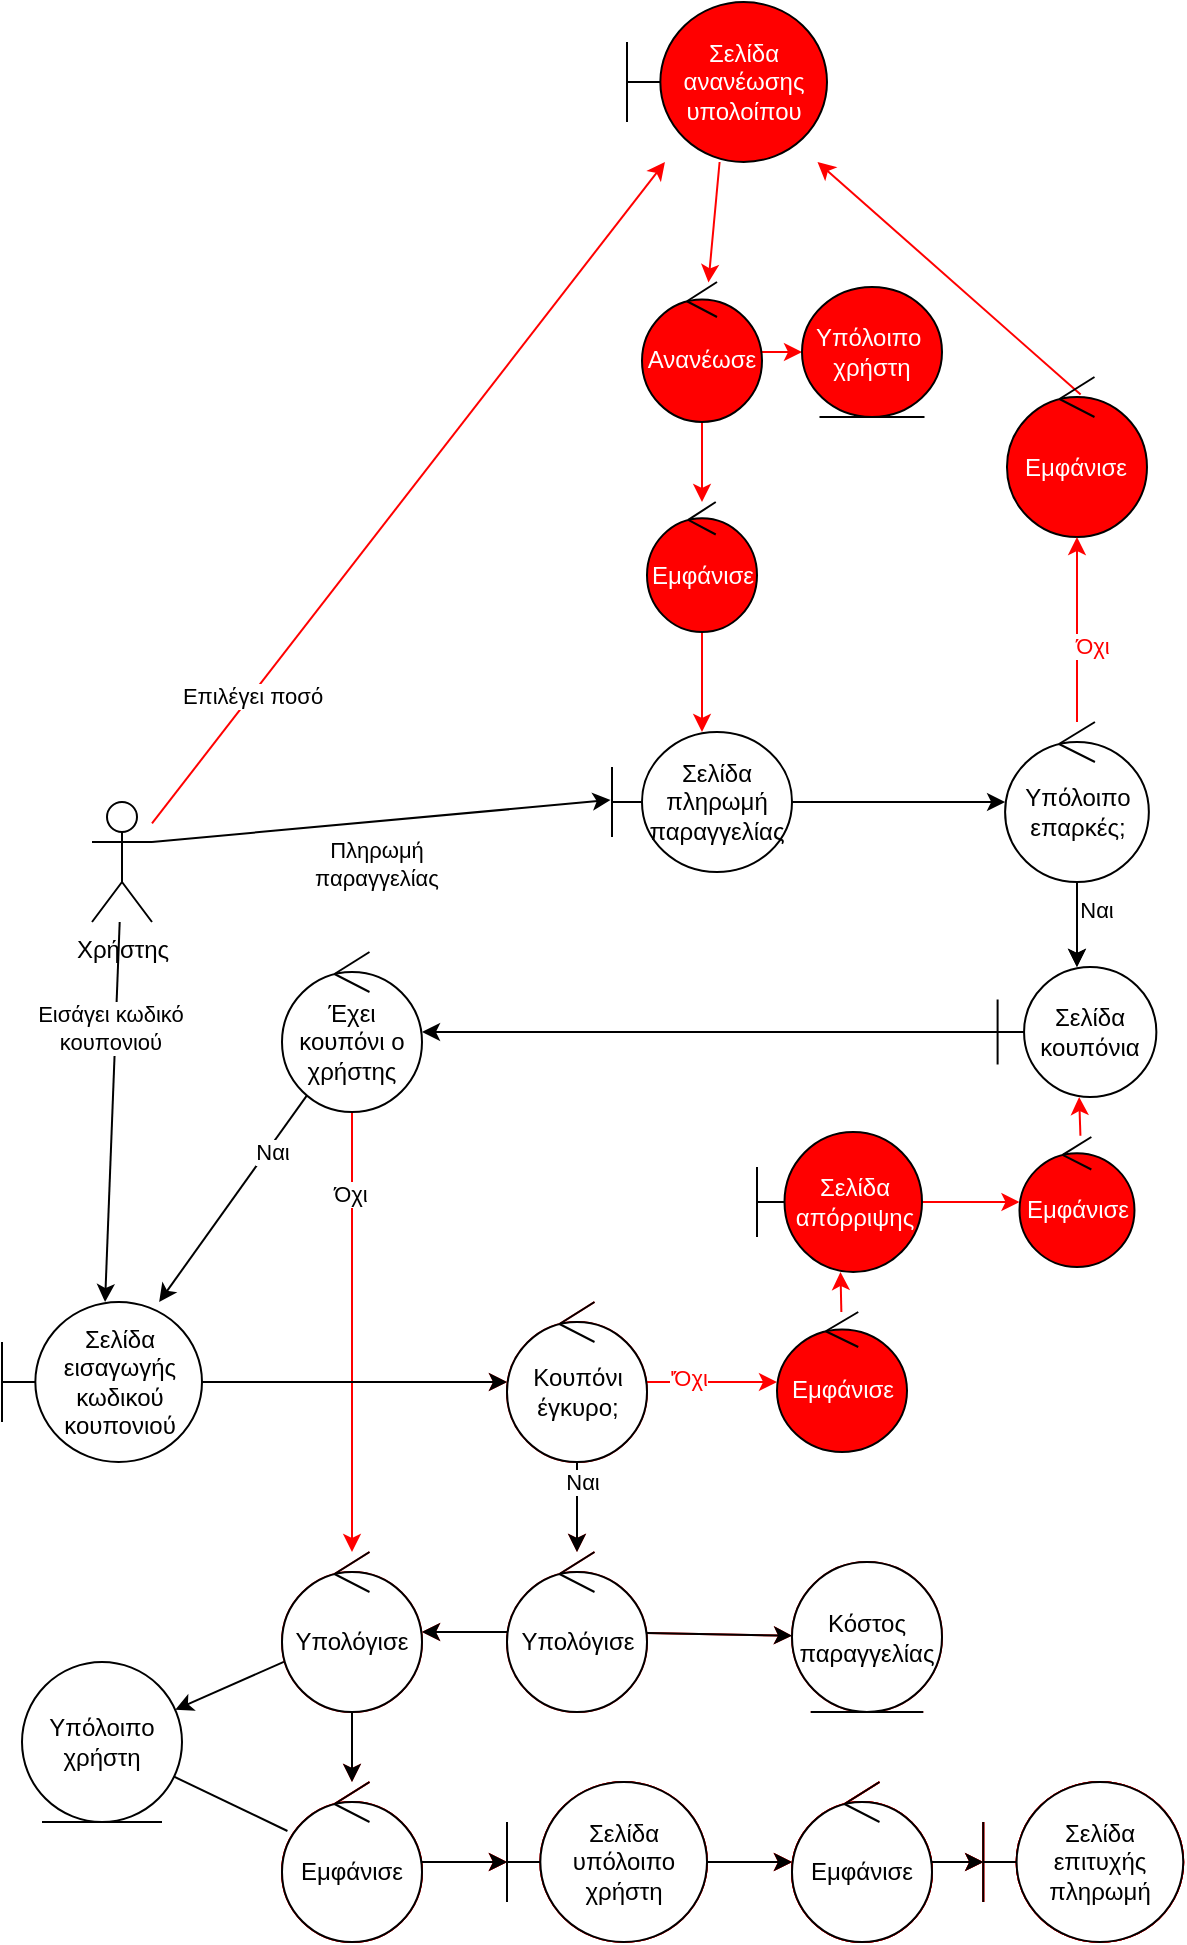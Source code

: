 <mxfile version="20.8.16" type="device"><diagram name="Σελίδα-1" id="WVEBd1sjFHavCeA0LY7U"><mxGraphModel dx="978" dy="571" grid="1" gridSize="10" guides="1" tooltips="1" connect="1" arrows="1" fold="1" page="1" pageScale="1" pageWidth="1169" pageHeight="1654" math="0" shadow="0"><root><mxCell id="0"/><mxCell id="1" parent="0"/><mxCell id="arP7l1wMcAtvW6ZHbNae-4" value="" style="rounded=0;orthogonalLoop=1;jettySize=auto;html=1;entryX=-0.008;entryY=0.485;entryDx=0;entryDy=0;entryPerimeter=0;exitX=1;exitY=0.333;exitDx=0;exitDy=0;exitPerimeter=0;fillColor=#ffe6cc;strokeColor=#000000;fontColor=#000000;" parent="1" source="arP7l1wMcAtvW6ZHbNae-1" target="arP7l1wMcAtvW6ZHbNae-3" edge="1"><mxGeometry relative="1" as="geometry"><mxPoint x="270" y="557.313" as="sourcePoint"/><mxPoint x="410" y="529.996" as="targetPoint"/></mxGeometry></mxCell><mxCell id="arP7l1wMcAtvW6ZHbNae-5" value="Πληρωμή &lt;br&gt;παραγγελίας" style="edgeLabel;html=1;align=center;verticalAlign=middle;resizable=0;points=[];fontColor=#000000;" parent="arP7l1wMcAtvW6ZHbNae-4" vertex="1" connectable="0"><mxGeometry x="-0.287" y="3" relative="1" as="geometry"><mxPoint x="30" y="21" as="offset"/></mxGeometry></mxCell><mxCell id="arP7l1wMcAtvW6ZHbNae-14" value="" style="edgeStyle=none;rounded=0;orthogonalLoop=1;jettySize=auto;html=1;fontColor=#000000;strokeColor=#FF0000;" parent="1" source="arP7l1wMcAtvW6ZHbNae-1" target="arP7l1wMcAtvW6ZHbNae-10" edge="1"><mxGeometry relative="1" as="geometry"/></mxCell><mxCell id="arP7l1wMcAtvW6ZHbNae-15" value="Επιλέγει ποσό" style="edgeLabel;html=1;align=center;verticalAlign=middle;resizable=0;points=[];fontColor=#000000;" parent="arP7l1wMcAtvW6ZHbNae-14" vertex="1" connectable="0"><mxGeometry x="-0.615" relative="1" as="geometry"><mxPoint as="offset"/></mxGeometry></mxCell><mxCell id="arP7l1wMcAtvW6ZHbNae-38" value="" style="edgeStyle=none;rounded=0;orthogonalLoop=1;jettySize=auto;html=1;strokeColor=#000000;fontColor=#000000;" parent="1" source="arP7l1wMcAtvW6ZHbNae-1" target="arP7l1wMcAtvW6ZHbNae-35" edge="1"><mxGeometry relative="1" as="geometry"/></mxCell><mxCell id="arP7l1wMcAtvW6ZHbNae-39" value="Εισάγει κωδικό&lt;br&gt;κουπονιού" style="edgeLabel;html=1;align=center;verticalAlign=middle;resizable=0;points=[];fontColor=#000000;" parent="arP7l1wMcAtvW6ZHbNae-38" vertex="1" connectable="0"><mxGeometry x="-0.447" y="-3" relative="1" as="geometry"><mxPoint as="offset"/></mxGeometry></mxCell><mxCell id="arP7l1wMcAtvW6ZHbNae-1" value="Χρήστης" style="shape=umlActor;verticalLabelPosition=bottom;verticalAlign=top;html=1;outlineConnect=0;fontColor=#000000;" parent="1" vertex="1"><mxGeometry x="185" y="520" width="30" height="60" as="geometry"/></mxCell><mxCell id="arP7l1wMcAtvW6ZHbNae-6" style="edgeStyle=none;rounded=0;orthogonalLoop=1;jettySize=auto;html=1;entryX=0;entryY=0.645;entryDx=0;entryDy=0;entryPerimeter=0;fontColor=#000000;" parent="1" source="arP7l1wMcAtvW6ZHbNae-3" target="arP7l1wMcAtvW6ZHbNae-3" edge="1"><mxGeometry relative="1" as="geometry"><mxPoint x="410" y="530" as="targetPoint"/></mxGeometry></mxCell><mxCell id="arP7l1wMcAtvW6ZHbNae-9" value="" style="edgeStyle=none;rounded=0;orthogonalLoop=1;jettySize=auto;html=1;strokeColor=#000000;fontColor=#000000;" parent="1" source="arP7l1wMcAtvW6ZHbNae-3" target="arP7l1wMcAtvW6ZHbNae-8" edge="1"><mxGeometry relative="1" as="geometry"/></mxCell><mxCell id="arP7l1wMcAtvW6ZHbNae-3" value="&lt;font&gt;Σελίδα πληρωμή παραγγελίας&lt;/font&gt;" style="shape=umlBoundary;whiteSpace=wrap;html=1;strokeColor=#000000;fontColor=#000000;" parent="1" vertex="1"><mxGeometry x="445" y="485" width="90" height="70" as="geometry"/></mxCell><mxCell id="arP7l1wMcAtvW6ZHbNae-13" value="" style="edgeStyle=none;rounded=0;orthogonalLoop=1;jettySize=auto;html=1;exitX=0.526;exitY=0.11;exitDx=0;exitDy=0;exitPerimeter=0;fontColor=#000000;strokeColor=#FF0000;" parent="1" source="arP7l1wMcAtvW6ZHbNae-7" target="arP7l1wMcAtvW6ZHbNae-10" edge="1"><mxGeometry relative="1" as="geometry"/></mxCell><mxCell id="arP7l1wMcAtvW6ZHbNae-7" value="Εμφάνισε" style="ellipse;shape=umlControl;whiteSpace=wrap;html=1;fontColor=#FFFFFF;fillColor=#FF0000;" parent="1" vertex="1"><mxGeometry x="642.49" y="307.5" width="70" height="80" as="geometry"/></mxCell><mxCell id="arP7l1wMcAtvW6ZHbNae-11" value="" style="edgeStyle=none;rounded=0;orthogonalLoop=1;jettySize=auto;html=1;fontColor=#000000;strokeColor=#FF0000;" parent="1" source="arP7l1wMcAtvW6ZHbNae-8" target="arP7l1wMcAtvW6ZHbNae-7" edge="1"><mxGeometry relative="1" as="geometry"/></mxCell><mxCell id="arP7l1wMcAtvW6ZHbNae-12" value="Όχι" style="edgeLabel;html=1;align=center;verticalAlign=middle;resizable=0;points=[];fontColor=#FF0000;" parent="arP7l1wMcAtvW6ZHbNae-11" vertex="1" connectable="0"><mxGeometry x="-0.583" y="-2" relative="1" as="geometry"><mxPoint x="5" y="-19" as="offset"/></mxGeometry></mxCell><mxCell id="arP7l1wMcAtvW6ZHbNae-43" value="" style="edgeStyle=none;rounded=0;orthogonalLoop=1;jettySize=auto;html=1;fontColor=#000000;" parent="1" source="arP7l1wMcAtvW6ZHbNae-8" target="arP7l1wMcAtvW6ZHbNae-42" edge="1"><mxGeometry relative="1" as="geometry"/></mxCell><mxCell id="arP7l1wMcAtvW6ZHbNae-56" value="Ναι" style="edgeLabel;html=1;align=center;verticalAlign=middle;resizable=0;points=[];fontColor=#000000;" parent="arP7l1wMcAtvW6ZHbNae-43" vertex="1" connectable="0"><mxGeometry x="-0.698" y="-1" relative="1" as="geometry"><mxPoint x="10" y="7" as="offset"/></mxGeometry></mxCell><mxCell id="arP7l1wMcAtvW6ZHbNae-57" value="" style="edgeStyle=none;rounded=0;orthogonalLoop=1;jettySize=auto;html=1;strokeColor=#000000;fontColor=#000000;" parent="1" source="arP7l1wMcAtvW6ZHbNae-8" target="arP7l1wMcAtvW6ZHbNae-42" edge="1"><mxGeometry relative="1" as="geometry"/></mxCell><mxCell id="arP7l1wMcAtvW6ZHbNae-8" value="&lt;font&gt;Υπόλοιπο επαρκές;&lt;/font&gt;" style="ellipse;shape=umlControl;whiteSpace=wrap;html=1;strokeColor=#000000;fontColor=#000000;" parent="1" vertex="1"><mxGeometry x="641.55" y="480" width="71.88" height="80" as="geometry"/></mxCell><mxCell id="arP7l1wMcAtvW6ZHbNae-18" value="" style="edgeStyle=none;rounded=0;orthogonalLoop=1;jettySize=auto;html=1;fontColor=#000000;strokeColor=#FF0000;" parent="1" source="arP7l1wMcAtvW6ZHbNae-10" target="arP7l1wMcAtvW6ZHbNae-17" edge="1"><mxGeometry relative="1" as="geometry"/></mxCell><mxCell id="arP7l1wMcAtvW6ZHbNae-10" value="Σελίδα ανανέωσης υπολοίπου" style="shape=umlBoundary;whiteSpace=wrap;html=1;fontColor=#FFFFFF;fillColor=#FF0000;" parent="1" vertex="1"><mxGeometry x="452.5" y="120" width="100" height="80" as="geometry"/></mxCell><mxCell id="arP7l1wMcAtvW6ZHbNae-20" value="" style="edgeStyle=none;rounded=0;orthogonalLoop=1;jettySize=auto;html=1;fontColor=#000000;strokeColor=#FF0000;" parent="1" source="arP7l1wMcAtvW6ZHbNae-17" target="arP7l1wMcAtvW6ZHbNae-19" edge="1"><mxGeometry relative="1" as="geometry"/></mxCell><mxCell id="2oB1TeBaPGXvDqjsX7vi-10" value="" style="edgeStyle=orthogonalEdgeStyle;rounded=0;orthogonalLoop=1;jettySize=auto;html=1;fontColor=#000000;strokeColor=#FF0000;" parent="1" source="arP7l1wMcAtvW6ZHbNae-17" target="arP7l1wMcAtvW6ZHbNae-27" edge="1"><mxGeometry relative="1" as="geometry"/></mxCell><mxCell id="arP7l1wMcAtvW6ZHbNae-17" value="Ανανέωσε" style="ellipse;shape=umlControl;whiteSpace=wrap;html=1;fontColor=#FFFFFF;fillColor=#FF0000;" parent="1" vertex="1"><mxGeometry x="460" y="260" width="60" height="70" as="geometry"/></mxCell><mxCell id="arP7l1wMcAtvW6ZHbNae-19" value="&lt;font color=&quot;#ffffff&quot;&gt;Υπόλοιπο&amp;nbsp;&lt;br&gt;χρήστη&lt;/font&gt;" style="ellipse;shape=umlEntity;whiteSpace=wrap;html=1;fontColor=#000000;fillColor=#FF0000;" parent="1" vertex="1"><mxGeometry x="540" y="262.5" width="70" height="65" as="geometry"/></mxCell><mxCell id="arP7l1wMcAtvW6ZHbNae-30" value="" style="edgeStyle=none;rounded=0;orthogonalLoop=1;jettySize=auto;html=1;fontColor=#000000;strokeColor=#FF0000;" parent="1" source="arP7l1wMcAtvW6ZHbNae-27" target="arP7l1wMcAtvW6ZHbNae-3" edge="1"><mxGeometry relative="1" as="geometry"/></mxCell><mxCell id="arP7l1wMcAtvW6ZHbNae-27" value="Εμφάνισε" style="ellipse;shape=umlControl;whiteSpace=wrap;html=1;fontColor=#FFFFFF;fillColor=#FF0000;" parent="1" vertex="1"><mxGeometry x="462.5" y="370" width="55" height="65" as="geometry"/></mxCell><mxCell id="arP7l1wMcAtvW6ZHbNae-36" value="" style="edgeStyle=none;rounded=0;orthogonalLoop=1;jettySize=auto;html=1;strokeColor=#000000;fontColor=#000000;" parent="1" source="arP7l1wMcAtvW6ZHbNae-32" target="arP7l1wMcAtvW6ZHbNae-35" edge="1"><mxGeometry relative="1" as="geometry"/></mxCell><mxCell id="arP7l1wMcAtvW6ZHbNae-37" value="Ναι" style="edgeLabel;html=1;align=center;verticalAlign=middle;resizable=0;points=[];fontColor=#000000;" parent="arP7l1wMcAtvW6ZHbNae-36" vertex="1" connectable="0"><mxGeometry x="-0.474" y="2" relative="1" as="geometry"><mxPoint as="offset"/></mxGeometry></mxCell><mxCell id="arP7l1wMcAtvW6ZHbNae-72" value="" style="edgeStyle=none;rounded=0;orthogonalLoop=1;jettySize=auto;html=1;fontColor=#000000;strokeColor=#FF0000;" parent="1" source="arP7l1wMcAtvW6ZHbNae-32" target="arP7l1wMcAtvW6ZHbNae-63" edge="1"><mxGeometry relative="1" as="geometry"/></mxCell><mxCell id="arP7l1wMcAtvW6ZHbNae-73" value="Όχι" style="edgeLabel;html=1;align=center;verticalAlign=middle;resizable=0;points=[];fontColor=#000000;" parent="arP7l1wMcAtvW6ZHbNae-72" vertex="1" connectable="0"><mxGeometry x="-0.63" y="-1" relative="1" as="geometry"><mxPoint as="offset"/></mxGeometry></mxCell><mxCell id="arP7l1wMcAtvW6ZHbNae-32" value="&lt;font&gt;Έχει κουπόνι ο χρήστης&lt;/font&gt;" style="ellipse;shape=umlControl;whiteSpace=wrap;html=1;strokeColor=#000000;fontColor=#000000;" parent="1" vertex="1"><mxGeometry x="280" y="595" width="70" height="80" as="geometry"/></mxCell><mxCell id="arP7l1wMcAtvW6ZHbNae-41" value="" style="edgeStyle=none;rounded=0;orthogonalLoop=1;jettySize=auto;html=1;strokeColor=#FF0000;fontColor=#000000;" parent="1" source="arP7l1wMcAtvW6ZHbNae-35" target="arP7l1wMcAtvW6ZHbNae-40" edge="1"><mxGeometry relative="1" as="geometry"/></mxCell><mxCell id="arP7l1wMcAtvW6ZHbNae-35" value="&lt;font&gt;Σελίδα εισαγωγής κωδικού κουπονιού&lt;/font&gt;" style="shape=umlBoundary;whiteSpace=wrap;html=1;strokeColor=#000000;fontColor=#000000;" parent="1" vertex="1"><mxGeometry x="140" y="770" width="100" height="80" as="geometry"/></mxCell><mxCell id="arP7l1wMcAtvW6ZHbNae-49" value="" style="edgeStyle=none;rounded=0;orthogonalLoop=1;jettySize=auto;html=1;fontColor=#FF0000;strokeColor=#FF0000;" parent="1" source="arP7l1wMcAtvW6ZHbNae-40" target="arP7l1wMcAtvW6ZHbNae-48" edge="1"><mxGeometry relative="1" as="geometry"/></mxCell><mxCell id="arP7l1wMcAtvW6ZHbNae-51" value="'Όχι" style="edgeLabel;html=1;align=center;verticalAlign=middle;resizable=0;points=[];fontColor=#FF0000;" parent="arP7l1wMcAtvW6ZHbNae-49" vertex="1" connectable="0"><mxGeometry x="-0.39" y="2" relative="1" as="geometry"><mxPoint as="offset"/></mxGeometry></mxCell><mxCell id="arP7l1wMcAtvW6ZHbNae-59" value="" style="edgeStyle=none;rounded=0;orthogonalLoop=1;jettySize=auto;html=1;strokeColor=#FF0000;fontColor=#000000;" parent="1" source="arP7l1wMcAtvW6ZHbNae-40" target="arP7l1wMcAtvW6ZHbNae-58" edge="1"><mxGeometry relative="1" as="geometry"/></mxCell><mxCell id="arP7l1wMcAtvW6ZHbNae-60" value="Ναι" style="edgeLabel;html=1;align=center;verticalAlign=middle;resizable=0;points=[];fontColor=#000000;" parent="arP7l1wMcAtvW6ZHbNae-59" vertex="1" connectable="0"><mxGeometry x="-0.568" y="2" relative="1" as="geometry"><mxPoint as="offset"/></mxGeometry></mxCell><mxCell id="arP7l1wMcAtvW6ZHbNae-40" value="&lt;font&gt;Κουπόνι έγκυρο;&lt;/font&gt;" style="ellipse;shape=umlControl;whiteSpace=wrap;html=1;strokeColor=#FF0000;fontColor=#000000;" parent="1" vertex="1"><mxGeometry x="392.5" y="770" width="70" height="80" as="geometry"/></mxCell><mxCell id="arP7l1wMcAtvW6ZHbNae-44" value="" style="edgeStyle=none;rounded=0;orthogonalLoop=1;jettySize=auto;html=1;strokeColor=#000000;fontColor=#000000;" parent="1" source="arP7l1wMcAtvW6ZHbNae-42" target="arP7l1wMcAtvW6ZHbNae-32" edge="1"><mxGeometry relative="1" as="geometry"/></mxCell><mxCell id="arP7l1wMcAtvW6ZHbNae-42" value="&lt;font&gt;Σελίδα κουπόνια&lt;/font&gt;" style="shape=umlBoundary;whiteSpace=wrap;html=1;strokeColor=#000000;fontColor=#000000;" parent="1" vertex="1"><mxGeometry x="637.8" y="602.5" width="79.38" height="65" as="geometry"/></mxCell><mxCell id="arP7l1wMcAtvW6ZHbNae-54" value="" style="edgeStyle=none;rounded=0;orthogonalLoop=1;jettySize=auto;html=1;fontColor=#FF0000;strokeColor=#FF0000;" parent="1" source="arP7l1wMcAtvW6ZHbNae-45" target="arP7l1wMcAtvW6ZHbNae-53" edge="1"><mxGeometry relative="1" as="geometry"/></mxCell><mxCell id="arP7l1wMcAtvW6ZHbNae-45" value="&lt;font color=&quot;#ffffff&quot;&gt;Σελίδα απόρριψης&lt;/font&gt;" style="shape=umlBoundary;whiteSpace=wrap;html=1;fontColor=#000000;fillColor=#FF0000;" parent="1" vertex="1"><mxGeometry x="517.5" y="685" width="82.5" height="70" as="geometry"/></mxCell><mxCell id="arP7l1wMcAtvW6ZHbNae-50" value="" style="edgeStyle=none;rounded=0;orthogonalLoop=1;jettySize=auto;html=1;fontColor=#FF0000;strokeColor=#FF0000;" parent="1" source="arP7l1wMcAtvW6ZHbNae-48" target="arP7l1wMcAtvW6ZHbNae-45" edge="1"><mxGeometry relative="1" as="geometry"/></mxCell><mxCell id="arP7l1wMcAtvW6ZHbNae-48" value="Εμφάνισε" style="ellipse;shape=umlControl;whiteSpace=wrap;html=1;fontColor=#FFFFFF;fillColor=#FF0000;" parent="1" vertex="1"><mxGeometry x="527.5" y="775" width="65" height="70" as="geometry"/></mxCell><mxCell id="arP7l1wMcAtvW6ZHbNae-55" value="" style="edgeStyle=none;rounded=0;orthogonalLoop=1;jettySize=auto;html=1;fontColor=#FF0000;strokeColor=#FF0000;exitX=0.53;exitY=-0.009;exitDx=0;exitDy=0;exitPerimeter=0;" parent="1" source="arP7l1wMcAtvW6ZHbNae-53" target="arP7l1wMcAtvW6ZHbNae-42" edge="1"><mxGeometry relative="1" as="geometry"/></mxCell><mxCell id="arP7l1wMcAtvW6ZHbNae-53" value="Εμφάνισε" style="ellipse;shape=umlControl;whiteSpace=wrap;html=1;fontColor=#FFFFFF;fillColor=#FF0000;" parent="1" vertex="1"><mxGeometry x="648.74" y="687.5" width="57.5" height="65" as="geometry"/></mxCell><mxCell id="arP7l1wMcAtvW6ZHbNae-62" value="" style="edgeStyle=none;rounded=0;orthogonalLoop=1;jettySize=auto;html=1;strokeColor=#FF0000;fontColor=#000000;" parent="1" source="arP7l1wMcAtvW6ZHbNae-58" target="arP7l1wMcAtvW6ZHbNae-61" edge="1"><mxGeometry relative="1" as="geometry"/></mxCell><mxCell id="arP7l1wMcAtvW6ZHbNae-64" value="" style="edgeStyle=none;rounded=0;orthogonalLoop=1;jettySize=auto;html=1;strokeColor=#FF0000;fontColor=#000000;" parent="1" source="arP7l1wMcAtvW6ZHbNae-58" target="arP7l1wMcAtvW6ZHbNae-63" edge="1"><mxGeometry relative="1" as="geometry"/></mxCell><mxCell id="arP7l1wMcAtvW6ZHbNae-58" value="&lt;font&gt;Υπολόγισε&lt;/font&gt;" style="ellipse;shape=umlControl;whiteSpace=wrap;html=1;strokeColor=#FF0000;fontColor=#000000;" parent="1" vertex="1"><mxGeometry x="392.5" y="895" width="70" height="80" as="geometry"/></mxCell><mxCell id="arP7l1wMcAtvW6ZHbNae-61" value="&lt;font&gt;Κόστος παραγγελίας&lt;/font&gt;" style="ellipse;shape=umlEntity;whiteSpace=wrap;html=1;strokeColor=#FF0000;fontColor=#000000;" parent="1" vertex="1"><mxGeometry x="535" y="900" width="75" height="75" as="geometry"/></mxCell><mxCell id="arP7l1wMcAtvW6ZHbNae-66" value="" style="edgeStyle=none;rounded=0;orthogonalLoop=1;jettySize=auto;html=1;strokeColor=#000000;fontColor=#000000;" parent="1" source="arP7l1wMcAtvW6ZHbNae-63" target="arP7l1wMcAtvW6ZHbNae-65" edge="1"><mxGeometry relative="1" as="geometry"/></mxCell><mxCell id="arP7l1wMcAtvW6ZHbNae-70" value="" style="edgeStyle=none;rounded=0;orthogonalLoop=1;jettySize=auto;html=1;strokeColor=#FF0000;fontColor=#000000;" parent="1" source="arP7l1wMcAtvW6ZHbNae-63" target="arP7l1wMcAtvW6ZHbNae-69" edge="1"><mxGeometry relative="1" as="geometry"/></mxCell><mxCell id="arP7l1wMcAtvW6ZHbNae-63" value="&lt;font&gt;Υπολόγισε&lt;/font&gt;" style="ellipse;shape=umlControl;whiteSpace=wrap;html=1;strokeColor=#FF0000;fontColor=#000000;" parent="1" vertex="1"><mxGeometry x="280" y="895" width="70" height="80" as="geometry"/></mxCell><mxCell id="2oB1TeBaPGXvDqjsX7vi-4" value="" style="rounded=0;orthogonalLoop=1;jettySize=auto;html=1;endArrow=none;endFill=0;strokeColor=#000000;fontColor=#000000;" parent="1" source="arP7l1wMcAtvW6ZHbNae-65" target="arP7l1wMcAtvW6ZHbNae-69" edge="1"><mxGeometry relative="1" as="geometry"/></mxCell><mxCell id="arP7l1wMcAtvW6ZHbNae-65" value="&lt;font&gt;Υπόλοιπο χρήστη&lt;/font&gt;" style="ellipse;shape=umlEntity;whiteSpace=wrap;html=1;strokeColor=#000000;fontColor=#000000;" parent="1" vertex="1"><mxGeometry x="150" y="950" width="80" height="80" as="geometry"/></mxCell><mxCell id="arP7l1wMcAtvW6ZHbNae-75" value="" style="edgeStyle=none;rounded=0;orthogonalLoop=1;jettySize=auto;html=1;strokeColor=#FF0000;fontColor=#000000;" parent="1" source="arP7l1wMcAtvW6ZHbNae-67" target="arP7l1wMcAtvW6ZHbNae-74" edge="1"><mxGeometry relative="1" as="geometry"/></mxCell><mxCell id="arP7l1wMcAtvW6ZHbNae-67" value="&lt;font&gt;Σελίδα υπόλοιπο χρήστη&lt;/font&gt;" style="shape=umlBoundary;whiteSpace=wrap;html=1;strokeColor=#FF0000;fontColor=#000000;" parent="1" vertex="1"><mxGeometry x="392.5" y="1010" width="100" height="80" as="geometry"/></mxCell><mxCell id="arP7l1wMcAtvW6ZHbNae-71" value="" style="edgeStyle=none;rounded=0;orthogonalLoop=1;jettySize=auto;html=1;strokeColor=#FF0000;fontColor=#000000;" parent="1" source="arP7l1wMcAtvW6ZHbNae-69" target="arP7l1wMcAtvW6ZHbNae-67" edge="1"><mxGeometry relative="1" as="geometry"/></mxCell><mxCell id="arP7l1wMcAtvW6ZHbNae-69" value="&lt;font&gt;Εμφάνισε&lt;/font&gt;" style="ellipse;shape=umlControl;whiteSpace=wrap;html=1;strokeColor=#FF0000;fontColor=#000000;" parent="1" vertex="1"><mxGeometry x="280" y="1010" width="70" height="80" as="geometry"/></mxCell><mxCell id="arP7l1wMcAtvW6ZHbNae-77" value="" style="edgeStyle=none;rounded=0;orthogonalLoop=1;jettySize=auto;html=1;strokeColor=#FF0000;fontColor=#000000;" parent="1" source="arP7l1wMcAtvW6ZHbNae-74" target="arP7l1wMcAtvW6ZHbNae-76" edge="1"><mxGeometry relative="1" as="geometry"/></mxCell><mxCell id="arP7l1wMcAtvW6ZHbNae-74" value="&lt;font&gt;Εμφάνισε&lt;/font&gt;" style="ellipse;shape=umlControl;whiteSpace=wrap;html=1;strokeColor=#FF0000;fontColor=#000000;" parent="1" vertex="1"><mxGeometry x="535" y="1010" width="70" height="80" as="geometry"/></mxCell><mxCell id="arP7l1wMcAtvW6ZHbNae-76" value="&lt;font&gt;Σελίδα επιτυχής πληρωμή&lt;/font&gt;" style="shape=umlBoundary;whiteSpace=wrap;html=1;strokeColor=#FF0000;fontColor=#000000;" parent="1" vertex="1"><mxGeometry x="630.62" y="1010" width="100" height="80" as="geometry"/></mxCell><mxCell id="FpL8hmfoexF7s811B0J8-1" value="&lt;font&gt;Εμφάνισε&lt;/font&gt;" style="ellipse;shape=umlControl;whiteSpace=wrap;html=1;strokeColor=#FF0000;fontColor=#000000;" vertex="1" parent="1"><mxGeometry x="535" y="1010" width="70" height="80" as="geometry"/></mxCell><mxCell id="FpL8hmfoexF7s811B0J8-2" value="&lt;font&gt;Σελίδα επιτυχής πληρωμή&lt;/font&gt;" style="shape=umlBoundary;whiteSpace=wrap;html=1;strokeColor=#FF0000;fontColor=#000000;" vertex="1" parent="1"><mxGeometry x="630.62" y="1010" width="100" height="80" as="geometry"/></mxCell><mxCell id="FpL8hmfoexF7s811B0J8-9" value="&lt;font&gt;Σελίδα επιτυχής πληρωμή&lt;/font&gt;" style="shape=umlBoundary;whiteSpace=wrap;html=1;strokeColor=#FF0000;fontColor=#000000;" vertex="1" parent="1"><mxGeometry x="630.62" y="1010" width="100" height="80" as="geometry"/></mxCell><mxCell id="FpL8hmfoexF7s811B0J8-10" value="" style="edgeStyle=none;rounded=0;orthogonalLoop=1;jettySize=auto;html=1;strokeColor=#FF0000;fontColor=#000000;" edge="1" parent="1"><mxGeometry relative="1" as="geometry"><mxPoint x="605" y="1050" as="sourcePoint"/><mxPoint x="630.62" y="1050" as="targetPoint"/></mxGeometry></mxCell><mxCell id="FpL8hmfoexF7s811B0J8-11" value="&lt;font&gt;Εμφάνισε&lt;/font&gt;" style="ellipse;shape=umlControl;whiteSpace=wrap;html=1;strokeColor=#FF0000;fontColor=#000000;" vertex="1" parent="1"><mxGeometry x="535" y="1010" width="70" height="80" as="geometry"/></mxCell><mxCell id="FpL8hmfoexF7s811B0J8-12" value="" style="edgeStyle=none;rounded=0;orthogonalLoop=1;jettySize=auto;html=1;strokeColor=#FF0000;fontColor=#000000;" edge="1" source="FpL8hmfoexF7s811B0J8-13" parent="1"><mxGeometry relative="1" as="geometry"><mxPoint x="535" y="1050" as="targetPoint"/></mxGeometry></mxCell><mxCell id="FpL8hmfoexF7s811B0J8-13" value="&lt;font&gt;Σελίδα υπόλοιπο χρήστη&lt;/font&gt;" style="shape=umlBoundary;whiteSpace=wrap;html=1;strokeColor=#FF0000;fontColor=#000000;" vertex="1" parent="1"><mxGeometry x="392.5" y="1010" width="100" height="80" as="geometry"/></mxCell><mxCell id="FpL8hmfoexF7s811B0J8-14" value="" style="edgeStyle=none;rounded=0;orthogonalLoop=1;jettySize=auto;html=1;strokeColor=#FF0000;fontColor=#000000;" edge="1" source="FpL8hmfoexF7s811B0J8-15" target="FpL8hmfoexF7s811B0J8-13" parent="1"><mxGeometry relative="1" as="geometry"/></mxCell><mxCell id="FpL8hmfoexF7s811B0J8-15" value="&lt;font&gt;Εμφάνισε&lt;/font&gt;" style="ellipse;shape=umlControl;whiteSpace=wrap;html=1;strokeColor=#FF0000;fontColor=#000000;" vertex="1" parent="1"><mxGeometry x="280" y="1010" width="70" height="80" as="geometry"/></mxCell><mxCell id="FpL8hmfoexF7s811B0J8-16" value="&lt;font&gt;Σελίδα επιτυχής πληρωμή&lt;/font&gt;" style="shape=umlBoundary;whiteSpace=wrap;html=1;strokeColor=#000000;fontColor=#000000;" vertex="1" parent="1"><mxGeometry x="630.62" y="1010" width="100" height="80" as="geometry"/></mxCell><mxCell id="FpL8hmfoexF7s811B0J8-17" value="" style="edgeStyle=none;rounded=0;orthogonalLoop=1;jettySize=auto;html=1;strokeColor=#000000;fontColor=#000000;" edge="1" parent="1"><mxGeometry relative="1" as="geometry"><mxPoint x="605" y="1050" as="sourcePoint"/><mxPoint x="630.62" y="1050" as="targetPoint"/></mxGeometry></mxCell><mxCell id="FpL8hmfoexF7s811B0J8-18" value="&lt;font&gt;Εμφάνισε&lt;/font&gt;" style="ellipse;shape=umlControl;whiteSpace=wrap;html=1;strokeColor=#000000;fontColor=#000000;" vertex="1" parent="1"><mxGeometry x="535" y="1010" width="70" height="80" as="geometry"/></mxCell><mxCell id="FpL8hmfoexF7s811B0J8-19" value="" style="edgeStyle=none;rounded=0;orthogonalLoop=1;jettySize=auto;html=1;strokeColor=#000000;fontColor=#000000;" edge="1" source="FpL8hmfoexF7s811B0J8-20" parent="1"><mxGeometry relative="1" as="geometry"><mxPoint x="535" y="1050" as="targetPoint"/></mxGeometry></mxCell><mxCell id="FpL8hmfoexF7s811B0J8-20" value="&lt;font&gt;Σελίδα υπόλοιπο χρήστη&lt;/font&gt;" style="shape=umlBoundary;whiteSpace=wrap;html=1;strokeColor=#000000;fontColor=#000000;" vertex="1" parent="1"><mxGeometry x="392.5" y="1010" width="100" height="80" as="geometry"/></mxCell><mxCell id="FpL8hmfoexF7s811B0J8-21" value="" style="edgeStyle=none;rounded=0;orthogonalLoop=1;jettySize=auto;html=1;strokeColor=#000000;fontColor=#000000;" edge="1" source="FpL8hmfoexF7s811B0J8-22" target="FpL8hmfoexF7s811B0J8-20" parent="1"><mxGeometry relative="1" as="geometry"/></mxCell><mxCell id="FpL8hmfoexF7s811B0J8-22" value="&lt;font&gt;Εμφάνισε&lt;/font&gt;" style="ellipse;shape=umlControl;whiteSpace=wrap;html=1;strokeColor=#000000;fontColor=#000000;" vertex="1" parent="1"><mxGeometry x="280" y="1010" width="70" height="80" as="geometry"/></mxCell><mxCell id="FpL8hmfoexF7s811B0J8-24" value="" style="edgeStyle=none;rounded=0;orthogonalLoop=1;jettySize=auto;html=1;strokeColor=#000000;fontColor=#000000;" edge="1" source="FpL8hmfoexF7s811B0J8-25" parent="1"><mxGeometry relative="1" as="geometry"><mxPoint x="315" y="1010" as="targetPoint"/></mxGeometry></mxCell><mxCell id="FpL8hmfoexF7s811B0J8-25" value="&lt;font&gt;Υπολόγισε&lt;/font&gt;" style="ellipse;shape=umlControl;whiteSpace=wrap;html=1;strokeColor=#000000;fontColor=#000000;" vertex="1" parent="1"><mxGeometry x="280" y="895" width="70" height="80" as="geometry"/></mxCell><mxCell id="FpL8hmfoexF7s811B0J8-26" value="" style="edgeStyle=none;rounded=0;orthogonalLoop=1;jettySize=auto;html=1;strokeColor=#000000;fontColor=#000000;" edge="1" source="FpL8hmfoexF7s811B0J8-27" target="FpL8hmfoexF7s811B0J8-25" parent="1"><mxGeometry relative="1" as="geometry"/></mxCell><mxCell id="FpL8hmfoexF7s811B0J8-27" value="&lt;font&gt;Υπολόγισε&lt;/font&gt;" style="ellipse;shape=umlControl;whiteSpace=wrap;html=1;strokeColor=#000000;fontColor=#000000;" vertex="1" parent="1"><mxGeometry x="392.5" y="895" width="70" height="80" as="geometry"/></mxCell><mxCell id="FpL8hmfoexF7s811B0J8-28" value="" style="edgeStyle=none;rounded=0;orthogonalLoop=1;jettySize=auto;html=1;strokeColor=#000000;fontColor=#000000;" edge="1" source="FpL8hmfoexF7s811B0J8-27" target="FpL8hmfoexF7s811B0J8-29" parent="1"><mxGeometry relative="1" as="geometry"/></mxCell><mxCell id="FpL8hmfoexF7s811B0J8-29" value="&lt;font&gt;Κόστος παραγγελίας&lt;/font&gt;" style="ellipse;shape=umlEntity;whiteSpace=wrap;html=1;strokeColor=#000000;fontColor=#000000;" vertex="1" parent="1"><mxGeometry x="535" y="900" width="75" height="75" as="geometry"/></mxCell><mxCell id="FpL8hmfoexF7s811B0J8-30" value="" style="edgeStyle=none;rounded=0;orthogonalLoop=1;jettySize=auto;html=1;strokeColor=#000000;fontColor=#000000;" edge="1" source="FpL8hmfoexF7s811B0J8-33" target="FpL8hmfoexF7s811B0J8-27" parent="1"><mxGeometry relative="1" as="geometry"/></mxCell><mxCell id="FpL8hmfoexF7s811B0J8-31" value="Ναι" style="edgeLabel;html=1;align=center;verticalAlign=middle;resizable=0;points=[];fontColor=#000000;" vertex="1" connectable="0" parent="FpL8hmfoexF7s811B0J8-30"><mxGeometry x="-0.568" y="2" relative="1" as="geometry"><mxPoint as="offset"/></mxGeometry></mxCell><mxCell id="FpL8hmfoexF7s811B0J8-32" value="" style="edgeStyle=none;rounded=0;orthogonalLoop=1;jettySize=auto;html=1;strokeColor=#000000;fontColor=#000000;" edge="1" target="FpL8hmfoexF7s811B0J8-33" parent="1"><mxGeometry relative="1" as="geometry"><mxPoint x="240" y="810" as="sourcePoint"/></mxGeometry></mxCell><mxCell id="FpL8hmfoexF7s811B0J8-33" value="&lt;font&gt;Κουπόνι έγκυρο;&lt;/font&gt;" style="ellipse;shape=umlControl;whiteSpace=wrap;html=1;strokeColor=#000000;fontColor=#000000;" vertex="1" parent="1"><mxGeometry x="392.5" y="770" width="70" height="80" as="geometry"/></mxCell></root></mxGraphModel></diagram></mxfile>